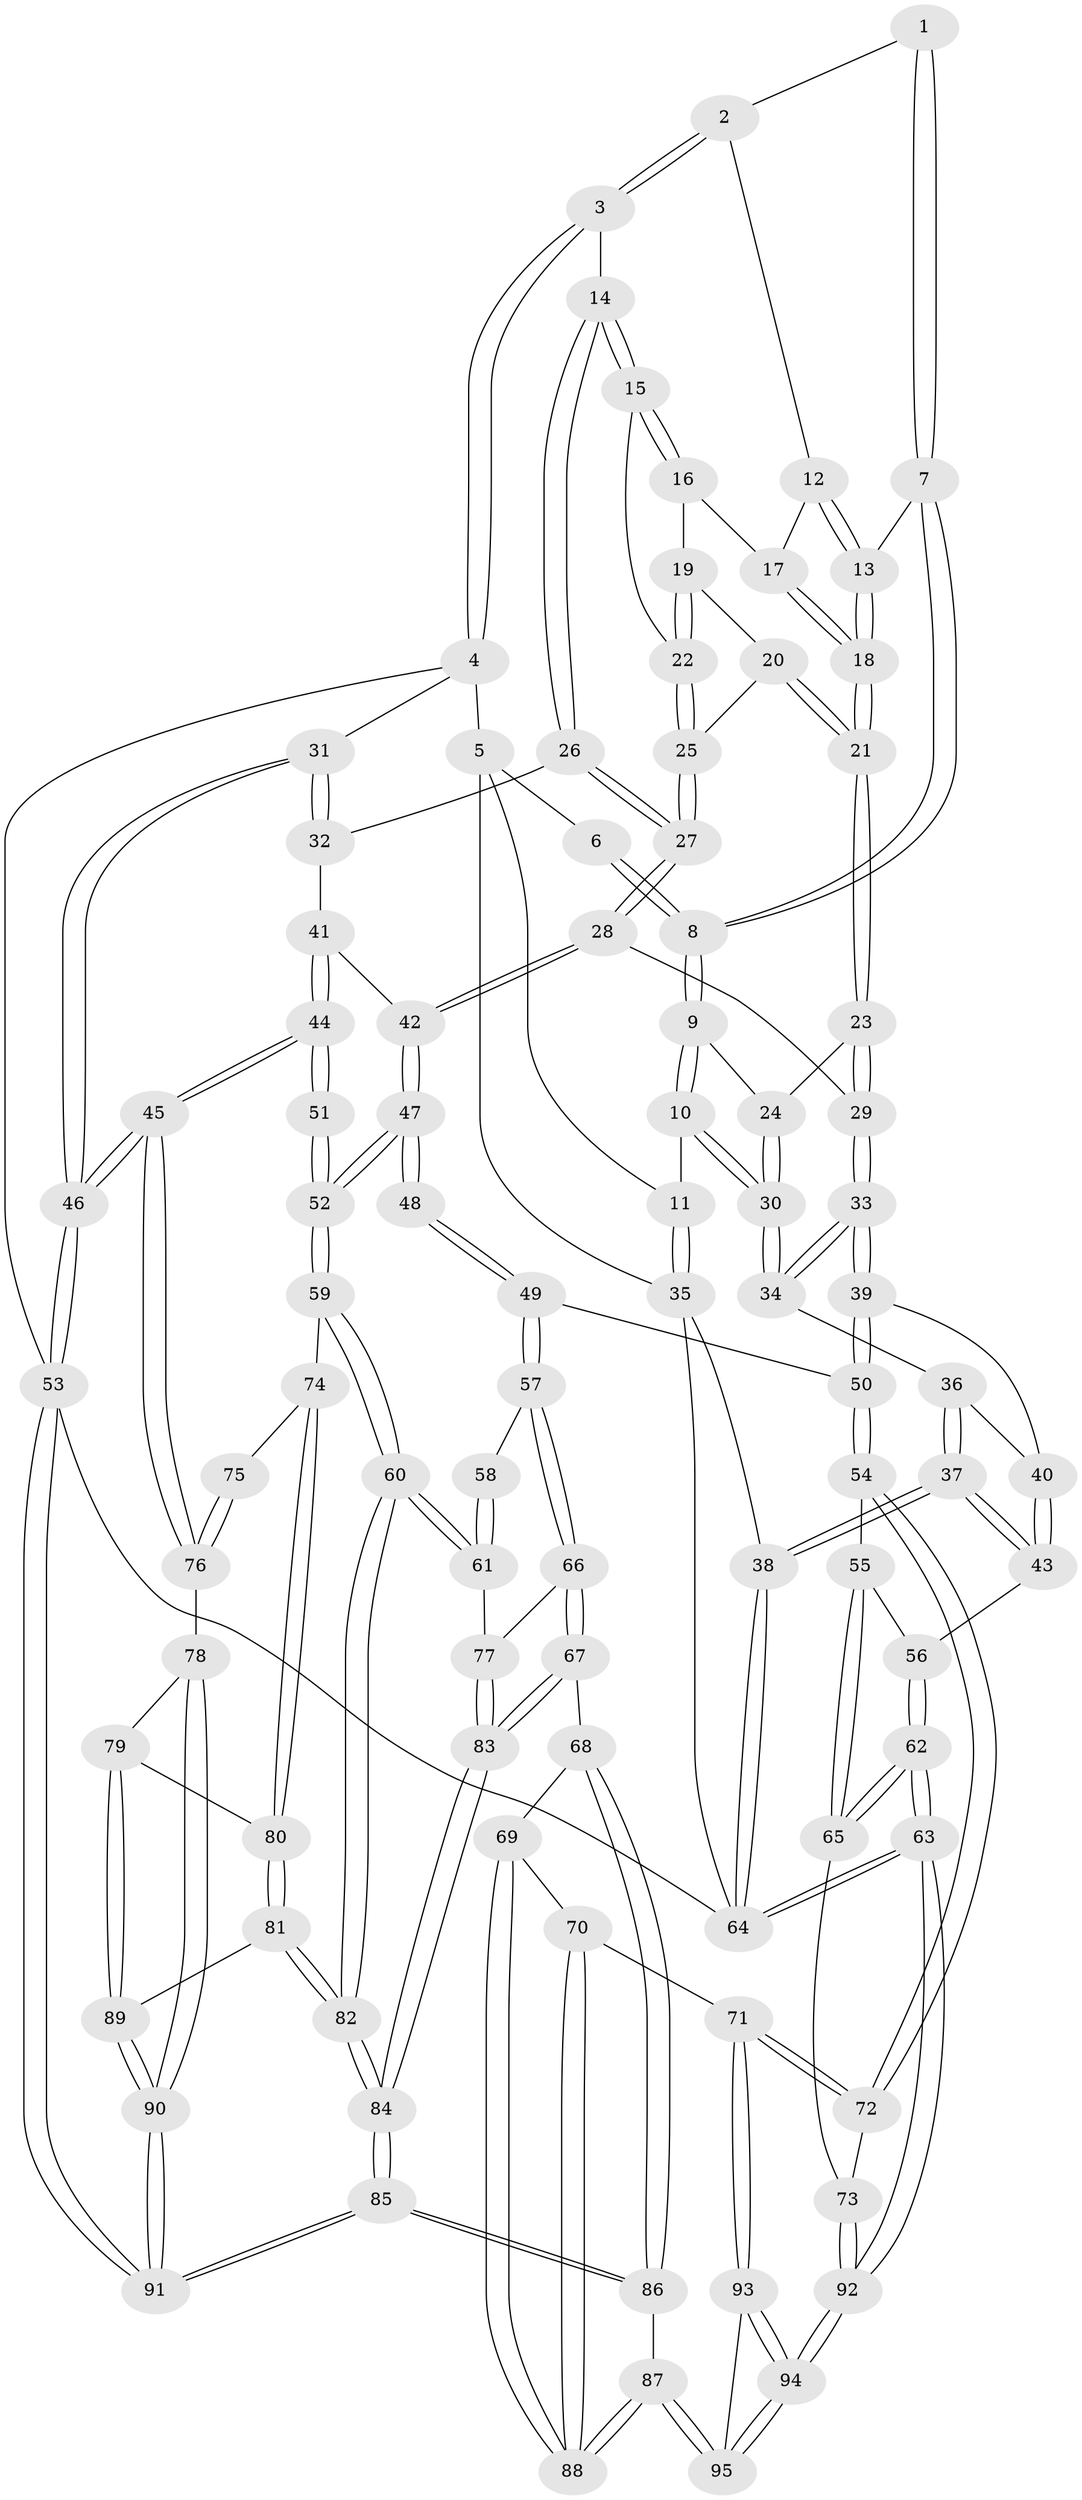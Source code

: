 // coarse degree distribution, {3: 0.25, 4: 0.25, 5: 0.10714285714285714, 2: 0.21428571428571427, 7: 0.03571428571428571, 11: 0.03571428571428571, 6: 0.03571428571428571, 8: 0.07142857142857142}
// Generated by graph-tools (version 1.1) at 2025/06/03/04/25 22:06:25]
// undirected, 95 vertices, 234 edges
graph export_dot {
graph [start="1"]
  node [color=gray90,style=filled];
  1 [pos="+0.3908227612656283+0"];
  2 [pos="+0.5830525689841759+0"];
  3 [pos="+0.9935028858544495+0"];
  4 [pos="+1+0"];
  5 [pos="+0.12372081124574258+0"];
  6 [pos="+0.21177278721377776+0"];
  7 [pos="+0.3456635532632129+0.10579563904345735"];
  8 [pos="+0.27241518506481305+0.12092280615669082"];
  9 [pos="+0.24138326149636496+0.16140531808444675"];
  10 [pos="+0.17329600782396756+0.21513016327411616"];
  11 [pos="+0.13554018017069386+0.21314949285302623"];
  12 [pos="+0.5795240278985705+0"];
  13 [pos="+0.4249911707710133+0.11663567925513958"];
  14 [pos="+0.8276486759849573+0.14122758458363296"];
  15 [pos="+0.7035562075149168+0.1672489054863709"];
  16 [pos="+0.596513297481281+0.10469947827118674"];
  17 [pos="+0.5908293086149887+0.08821828537495059"];
  18 [pos="+0.46053530227350775+0.21404202043536255"];
  19 [pos="+0.5965187077417016+0.10679450307615025"];
  20 [pos="+0.560639632297199+0.18868157375834918"];
  21 [pos="+0.46264984528101605+0.23151530973573126"];
  22 [pos="+0.6333890264691364+0.21980744844158162"];
  23 [pos="+0.460456244357381+0.24570680534741943"];
  24 [pos="+0.40154213304948627+0.2356706279851406"];
  25 [pos="+0.6315617104775044+0.2241356869516272"];
  26 [pos="+0.8187990097013451+0.2911116111203814"];
  27 [pos="+0.6227033271935122+0.3646441676517512"];
  28 [pos="+0.5835975853632709+0.40155804463913686"];
  29 [pos="+0.49952527180094847+0.4030635695635757"];
  30 [pos="+0.23829883636612995+0.2922323427594305"];
  31 [pos="+1+0.28700583935925206"];
  32 [pos="+0.8425737275819819+0.3147744636174699"];
  33 [pos="+0.41268628202615376+0.4660563763540379"];
  34 [pos="+0.26810304014333924+0.34068690870180296"];
  35 [pos="+0+0.29829230390690215"];
  36 [pos="+0.18206783249707065+0.41323723902319376"];
  37 [pos="+0+0.4622212696745345"];
  38 [pos="+0+0.4456370975746021"];
  39 [pos="+0.412014470713247+0.46762984034479566"];
  40 [pos="+0.22812374847303454+0.49514709167889753"];
  41 [pos="+0.8801710510807609+0.4609237218795482"];
  42 [pos="+0.6623806780179248+0.4937340708041563"];
  43 [pos="+0.0748390728791163+0.5606621534767962"];
  44 [pos="+0.9844875024498168+0.5815238689892881"];
  45 [pos="+1+0.6192046553186099"];
  46 [pos="+1+0.6207208533004982"];
  47 [pos="+0.6973489099889274+0.6169931091114166"];
  48 [pos="+0.6316964663002526+0.639491012512253"];
  49 [pos="+0.45442314647057847+0.6141589409360891"];
  50 [pos="+0.4055355405527369+0.5572221528512974"];
  51 [pos="+0.8829449543222678+0.6157029642675681"];
  52 [pos="+0.7391479682486339+0.65355800755697"];
  53 [pos="+1+1"];
  54 [pos="+0.34517249802350086+0.62046050939627"];
  55 [pos="+0.09861757789885925+0.5814215530250805"];
  56 [pos="+0.08484354525654508+0.5746068154272893"];
  57 [pos="+0.48640827303791456+0.7015047585229491"];
  58 [pos="+0.6093057368471084+0.6714578802551946"];
  59 [pos="+0.7340249091031402+0.6957556129183982"];
  60 [pos="+0.7025112290227624+0.7672896728498391"];
  61 [pos="+0.5735302142808483+0.7463289592262478"];
  62 [pos="+0.10154007122592214+0.7929499346512611"];
  63 [pos="+0+1"];
  64 [pos="+0+1"];
  65 [pos="+0.2700770794451077+0.7453038971977995"];
  66 [pos="+0.49576345040287767+0.7361756101222509"];
  67 [pos="+0.47271769182410805+0.7638666426650151"];
  68 [pos="+0.4615386450653387+0.7746349106901176"];
  69 [pos="+0.46056380265825814+0.7752287123680135"];
  70 [pos="+0.3921303464023547+0.8077254415523306"];
  71 [pos="+0.317111833241447+0.7922569304407795"];
  72 [pos="+0.28505767351997874+0.7461307552001618"];
  73 [pos="+0.2828597828000237+0.7462349520792797"];
  74 [pos="+0.808633600043422+0.7581220869533416"];
  75 [pos="+0.8452180960749076+0.751768701685286"];
  76 [pos="+0.9045077823901513+0.7916528952886761"];
  77 [pos="+0.5467621660304537+0.7566758189350888"];
  78 [pos="+0.892229757331809+0.8057673387542278"];
  79 [pos="+0.8768346558705322+0.8092855651534303"];
  80 [pos="+0.8234184310389088+0.7838576374588291"];
  81 [pos="+0.7502460341377265+0.8715132566569587"];
  82 [pos="+0.7030565303181735+0.8897070924627392"];
  83 [pos="+0.6313185726894982+1"];
  84 [pos="+0.6337308398228857+1"];
  85 [pos="+0.6169487166595026+1"];
  86 [pos="+0.6163395687399382+1"];
  87 [pos="+0.5408337497595948+1"];
  88 [pos="+0.4870067867726069+0.9999530418823251"];
  89 [pos="+0.8206190375234984+0.8574857463524919"];
  90 [pos="+0.9195504586013793+0.934105313657678"];
  91 [pos="+1+1"];
  92 [pos="+0+1"];
  93 [pos="+0.31456568105502986+0.8065007664679894"];
  94 [pos="+0+1"];
  95 [pos="+0.40812659590090333+1"];
  1 -- 2;
  1 -- 7;
  1 -- 7;
  2 -- 3;
  2 -- 3;
  2 -- 12;
  3 -- 4;
  3 -- 4;
  3 -- 14;
  4 -- 5;
  4 -- 31;
  4 -- 53;
  5 -- 6;
  5 -- 11;
  5 -- 35;
  6 -- 8;
  6 -- 8;
  7 -- 8;
  7 -- 8;
  7 -- 13;
  8 -- 9;
  8 -- 9;
  9 -- 10;
  9 -- 10;
  9 -- 24;
  10 -- 11;
  10 -- 30;
  10 -- 30;
  11 -- 35;
  11 -- 35;
  12 -- 13;
  12 -- 13;
  12 -- 17;
  13 -- 18;
  13 -- 18;
  14 -- 15;
  14 -- 15;
  14 -- 26;
  14 -- 26;
  15 -- 16;
  15 -- 16;
  15 -- 22;
  16 -- 17;
  16 -- 19;
  17 -- 18;
  17 -- 18;
  18 -- 21;
  18 -- 21;
  19 -- 20;
  19 -- 22;
  19 -- 22;
  20 -- 21;
  20 -- 21;
  20 -- 25;
  21 -- 23;
  21 -- 23;
  22 -- 25;
  22 -- 25;
  23 -- 24;
  23 -- 29;
  23 -- 29;
  24 -- 30;
  24 -- 30;
  25 -- 27;
  25 -- 27;
  26 -- 27;
  26 -- 27;
  26 -- 32;
  27 -- 28;
  27 -- 28;
  28 -- 29;
  28 -- 42;
  28 -- 42;
  29 -- 33;
  29 -- 33;
  30 -- 34;
  30 -- 34;
  31 -- 32;
  31 -- 32;
  31 -- 46;
  31 -- 46;
  32 -- 41;
  33 -- 34;
  33 -- 34;
  33 -- 39;
  33 -- 39;
  34 -- 36;
  35 -- 38;
  35 -- 64;
  36 -- 37;
  36 -- 37;
  36 -- 40;
  37 -- 38;
  37 -- 38;
  37 -- 43;
  37 -- 43;
  38 -- 64;
  38 -- 64;
  39 -- 40;
  39 -- 50;
  39 -- 50;
  40 -- 43;
  40 -- 43;
  41 -- 42;
  41 -- 44;
  41 -- 44;
  42 -- 47;
  42 -- 47;
  43 -- 56;
  44 -- 45;
  44 -- 45;
  44 -- 51;
  44 -- 51;
  45 -- 46;
  45 -- 46;
  45 -- 76;
  45 -- 76;
  46 -- 53;
  46 -- 53;
  47 -- 48;
  47 -- 48;
  47 -- 52;
  47 -- 52;
  48 -- 49;
  48 -- 49;
  49 -- 50;
  49 -- 57;
  49 -- 57;
  50 -- 54;
  50 -- 54;
  51 -- 52;
  51 -- 52;
  52 -- 59;
  52 -- 59;
  53 -- 91;
  53 -- 91;
  53 -- 64;
  54 -- 55;
  54 -- 72;
  54 -- 72;
  55 -- 56;
  55 -- 65;
  55 -- 65;
  56 -- 62;
  56 -- 62;
  57 -- 58;
  57 -- 66;
  57 -- 66;
  58 -- 61;
  58 -- 61;
  59 -- 60;
  59 -- 60;
  59 -- 74;
  60 -- 61;
  60 -- 61;
  60 -- 82;
  60 -- 82;
  61 -- 77;
  62 -- 63;
  62 -- 63;
  62 -- 65;
  62 -- 65;
  63 -- 64;
  63 -- 64;
  63 -- 92;
  63 -- 92;
  65 -- 73;
  66 -- 67;
  66 -- 67;
  66 -- 77;
  67 -- 68;
  67 -- 83;
  67 -- 83;
  68 -- 69;
  68 -- 86;
  68 -- 86;
  69 -- 70;
  69 -- 88;
  69 -- 88;
  70 -- 71;
  70 -- 88;
  70 -- 88;
  71 -- 72;
  71 -- 72;
  71 -- 93;
  71 -- 93;
  72 -- 73;
  73 -- 92;
  73 -- 92;
  74 -- 75;
  74 -- 80;
  74 -- 80;
  75 -- 76;
  75 -- 76;
  76 -- 78;
  77 -- 83;
  77 -- 83;
  78 -- 79;
  78 -- 90;
  78 -- 90;
  79 -- 80;
  79 -- 89;
  79 -- 89;
  80 -- 81;
  80 -- 81;
  81 -- 82;
  81 -- 82;
  81 -- 89;
  82 -- 84;
  82 -- 84;
  83 -- 84;
  83 -- 84;
  84 -- 85;
  84 -- 85;
  85 -- 86;
  85 -- 86;
  85 -- 91;
  85 -- 91;
  86 -- 87;
  87 -- 88;
  87 -- 88;
  87 -- 95;
  87 -- 95;
  89 -- 90;
  89 -- 90;
  90 -- 91;
  90 -- 91;
  92 -- 94;
  92 -- 94;
  93 -- 94;
  93 -- 94;
  93 -- 95;
  94 -- 95;
  94 -- 95;
}
